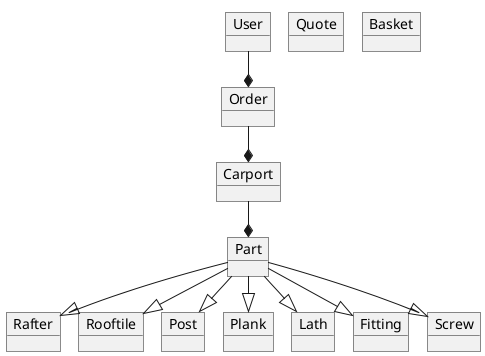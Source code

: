 @startuml
!pragma layout smetana

Object User
Object Part
Object Order
Object Quote
Object Rafter
Object Rooftile
Object Post
Object Plank
Object Lath
Object Fitting
Object Screw
Object Basket
Object Carport

User --* Order
Order --* Carport
Carport --* Part
Part --|> Rafter
Part --|> Rooftile
Part --|> Post
Part --|> Plank
Part --|> Lath
Part --|> Fitting
Part --|> Screw


@enduml